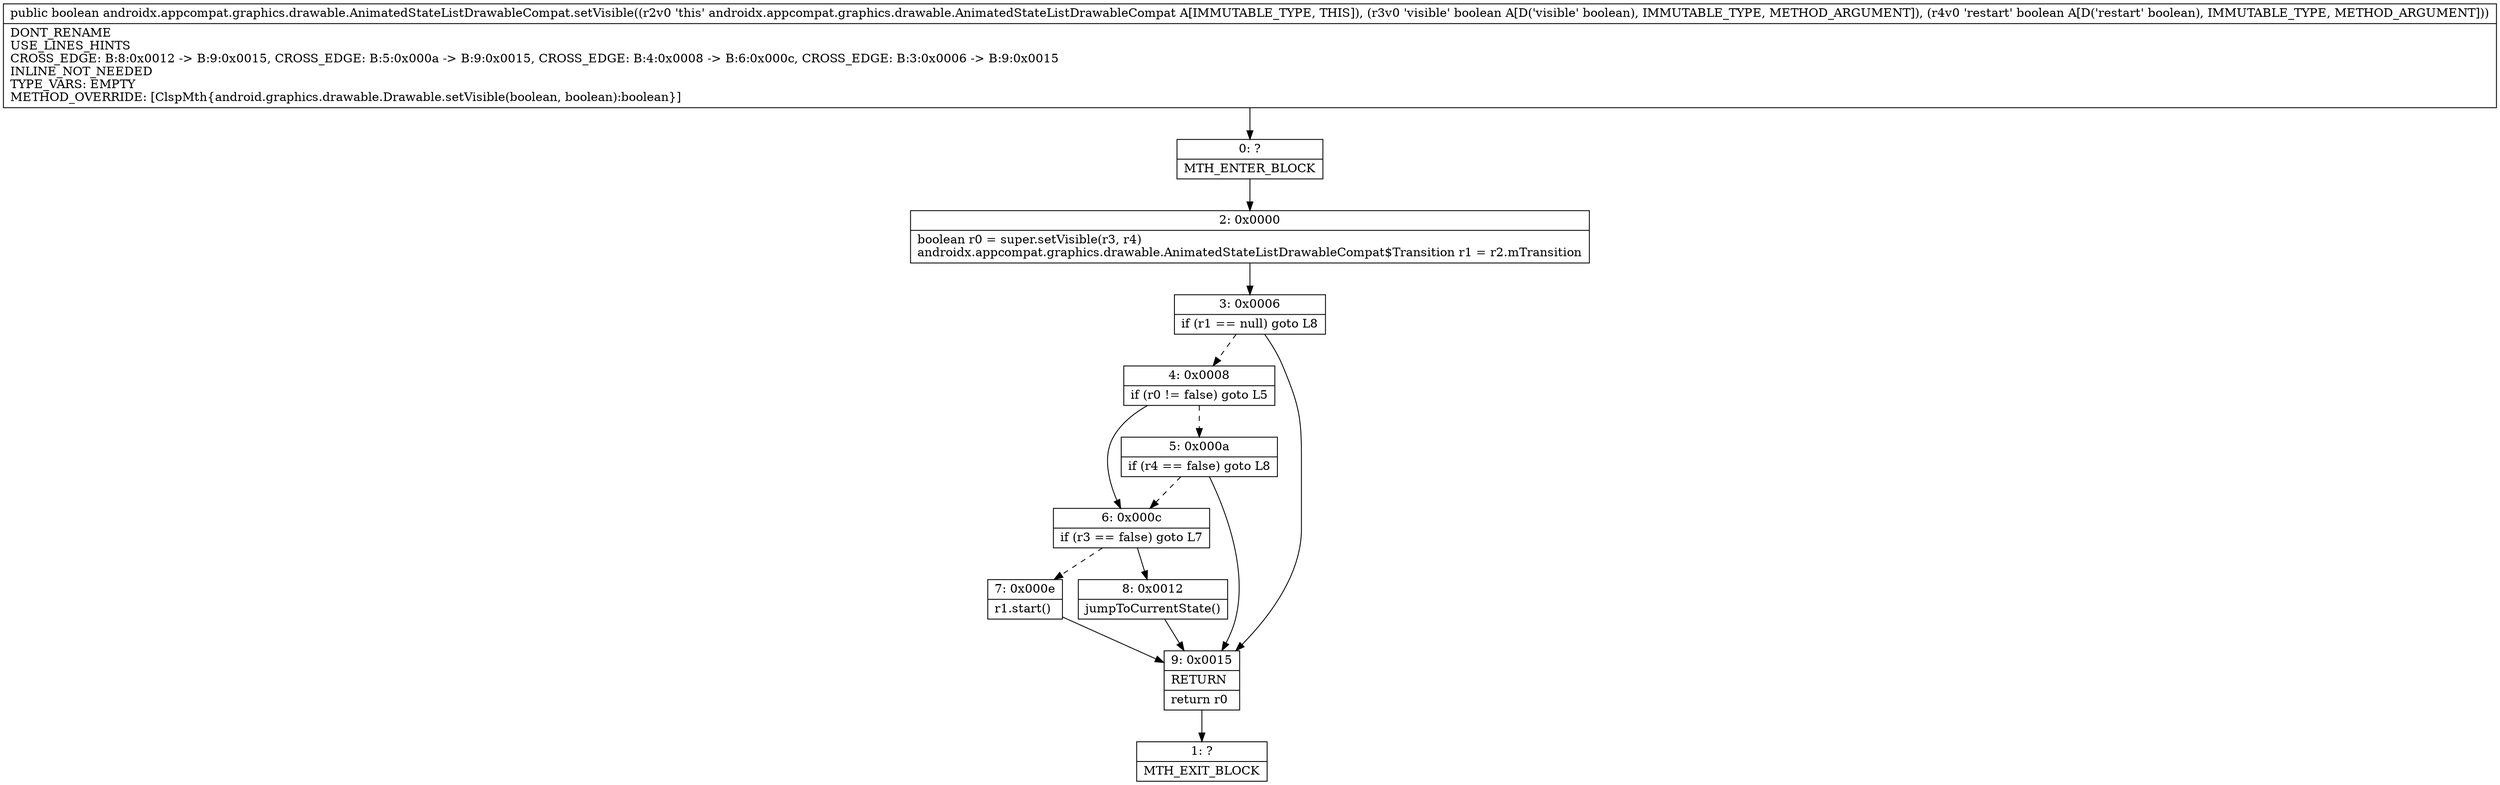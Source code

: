 digraph "CFG forandroidx.appcompat.graphics.drawable.AnimatedStateListDrawableCompat.setVisible(ZZ)Z" {
Node_0 [shape=record,label="{0\:\ ?|MTH_ENTER_BLOCK\l}"];
Node_2 [shape=record,label="{2\:\ 0x0000|boolean r0 = super.setVisible(r3, r4)\landroidx.appcompat.graphics.drawable.AnimatedStateListDrawableCompat$Transition r1 = r2.mTransition\l}"];
Node_3 [shape=record,label="{3\:\ 0x0006|if (r1 == null) goto L8\l}"];
Node_4 [shape=record,label="{4\:\ 0x0008|if (r0 != false) goto L5\l}"];
Node_5 [shape=record,label="{5\:\ 0x000a|if (r4 == false) goto L8\l}"];
Node_6 [shape=record,label="{6\:\ 0x000c|if (r3 == false) goto L7\l}"];
Node_7 [shape=record,label="{7\:\ 0x000e|r1.start()\l}"];
Node_8 [shape=record,label="{8\:\ 0x0012|jumpToCurrentState()\l}"];
Node_9 [shape=record,label="{9\:\ 0x0015|RETURN\l|return r0\l}"];
Node_1 [shape=record,label="{1\:\ ?|MTH_EXIT_BLOCK\l}"];
MethodNode[shape=record,label="{public boolean androidx.appcompat.graphics.drawable.AnimatedStateListDrawableCompat.setVisible((r2v0 'this' androidx.appcompat.graphics.drawable.AnimatedStateListDrawableCompat A[IMMUTABLE_TYPE, THIS]), (r3v0 'visible' boolean A[D('visible' boolean), IMMUTABLE_TYPE, METHOD_ARGUMENT]), (r4v0 'restart' boolean A[D('restart' boolean), IMMUTABLE_TYPE, METHOD_ARGUMENT]))  | DONT_RENAME\lUSE_LINES_HINTS\lCROSS_EDGE: B:8:0x0012 \-\> B:9:0x0015, CROSS_EDGE: B:5:0x000a \-\> B:9:0x0015, CROSS_EDGE: B:4:0x0008 \-\> B:6:0x000c, CROSS_EDGE: B:3:0x0006 \-\> B:9:0x0015\lINLINE_NOT_NEEDED\lTYPE_VARS: EMPTY\lMETHOD_OVERRIDE: [ClspMth\{android.graphics.drawable.Drawable.setVisible(boolean, boolean):boolean\}]\l}"];
MethodNode -> Node_0;Node_0 -> Node_2;
Node_2 -> Node_3;
Node_3 -> Node_4[style=dashed];
Node_3 -> Node_9;
Node_4 -> Node_5[style=dashed];
Node_4 -> Node_6;
Node_5 -> Node_6[style=dashed];
Node_5 -> Node_9;
Node_6 -> Node_7[style=dashed];
Node_6 -> Node_8;
Node_7 -> Node_9;
Node_8 -> Node_9;
Node_9 -> Node_1;
}

